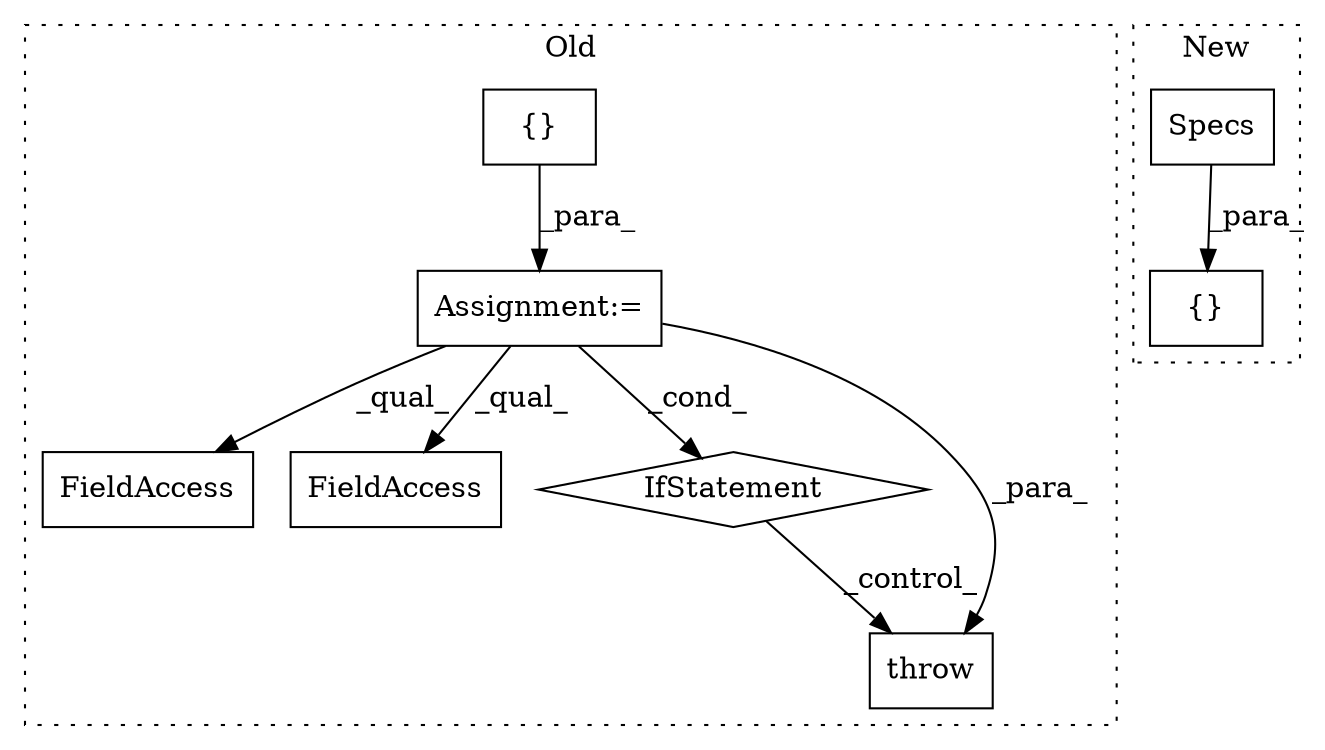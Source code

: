 digraph G {
subgraph cluster0 {
1 [label="{}" a="4" s="6669,6687" l="1,1" shape="box"];
4 [label="FieldAccess" a="22" s="7038" l="9" shape="box"];
5 [label="FieldAccess" a="22" s="6787" l="12" shape="box"];
6 [label="IfStatement" a="25" s="6811,6845" l="4,2" shape="diamond"];
7 [label="throw" a="53" s="6855" l="6" shape="box"];
8 [label="Assignment:=" a="7" s="6717" l="1" shape="box"];
label = "Old";
style="dotted";
}
subgraph cluster1 {
2 [label="Specs" a="32" s="6683,6711" l="6,1" shape="box"];
3 [label="{}" a="4" s="6682,6712" l="1,1" shape="box"];
label = "New";
style="dotted";
}
1 -> 8 [label="_para_"];
2 -> 3 [label="_para_"];
6 -> 7 [label="_control_"];
8 -> 7 [label="_para_"];
8 -> 6 [label="_cond_"];
8 -> 4 [label="_qual_"];
8 -> 5 [label="_qual_"];
}